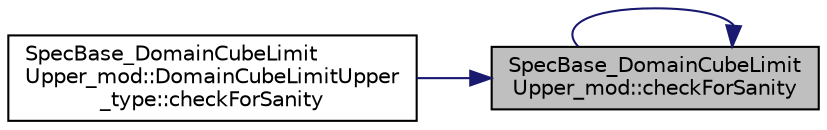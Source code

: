 digraph "SpecBase_DomainCubeLimitUpper_mod::checkForSanity"
{
 // LATEX_PDF_SIZE
  edge [fontname="Helvetica",fontsize="10",labelfontname="Helvetica",labelfontsize="10"];
  node [fontname="Helvetica",fontsize="10",shape=record];
  rankdir="RL";
  Node1 [label="SpecBase_DomainCubeLimit\lUpper_mod::checkForSanity",height=0.2,width=0.4,color="black", fillcolor="grey75", style="filled", fontcolor="black",tooltip=" "];
  Node1 -> Node2 [dir="back",color="midnightblue",fontsize="10",style="solid",fontname="Helvetica"];
  Node2 [label="SpecBase_DomainCubeLimit\lUpper_mod::DomainCubeLimitUpper\l_type::checkForSanity",height=0.2,width=0.4,color="black", fillcolor="white", style="filled",URL="$structSpecBase__DomainCubeLimitUpper__mod_1_1DomainCubeLimitUpper__type.html#a20722a708b64679841800748f1831a54",tooltip=" "];
  Node1 -> Node1 [dir="back",color="midnightblue",fontsize="10",style="solid",fontname="Helvetica"];
}
